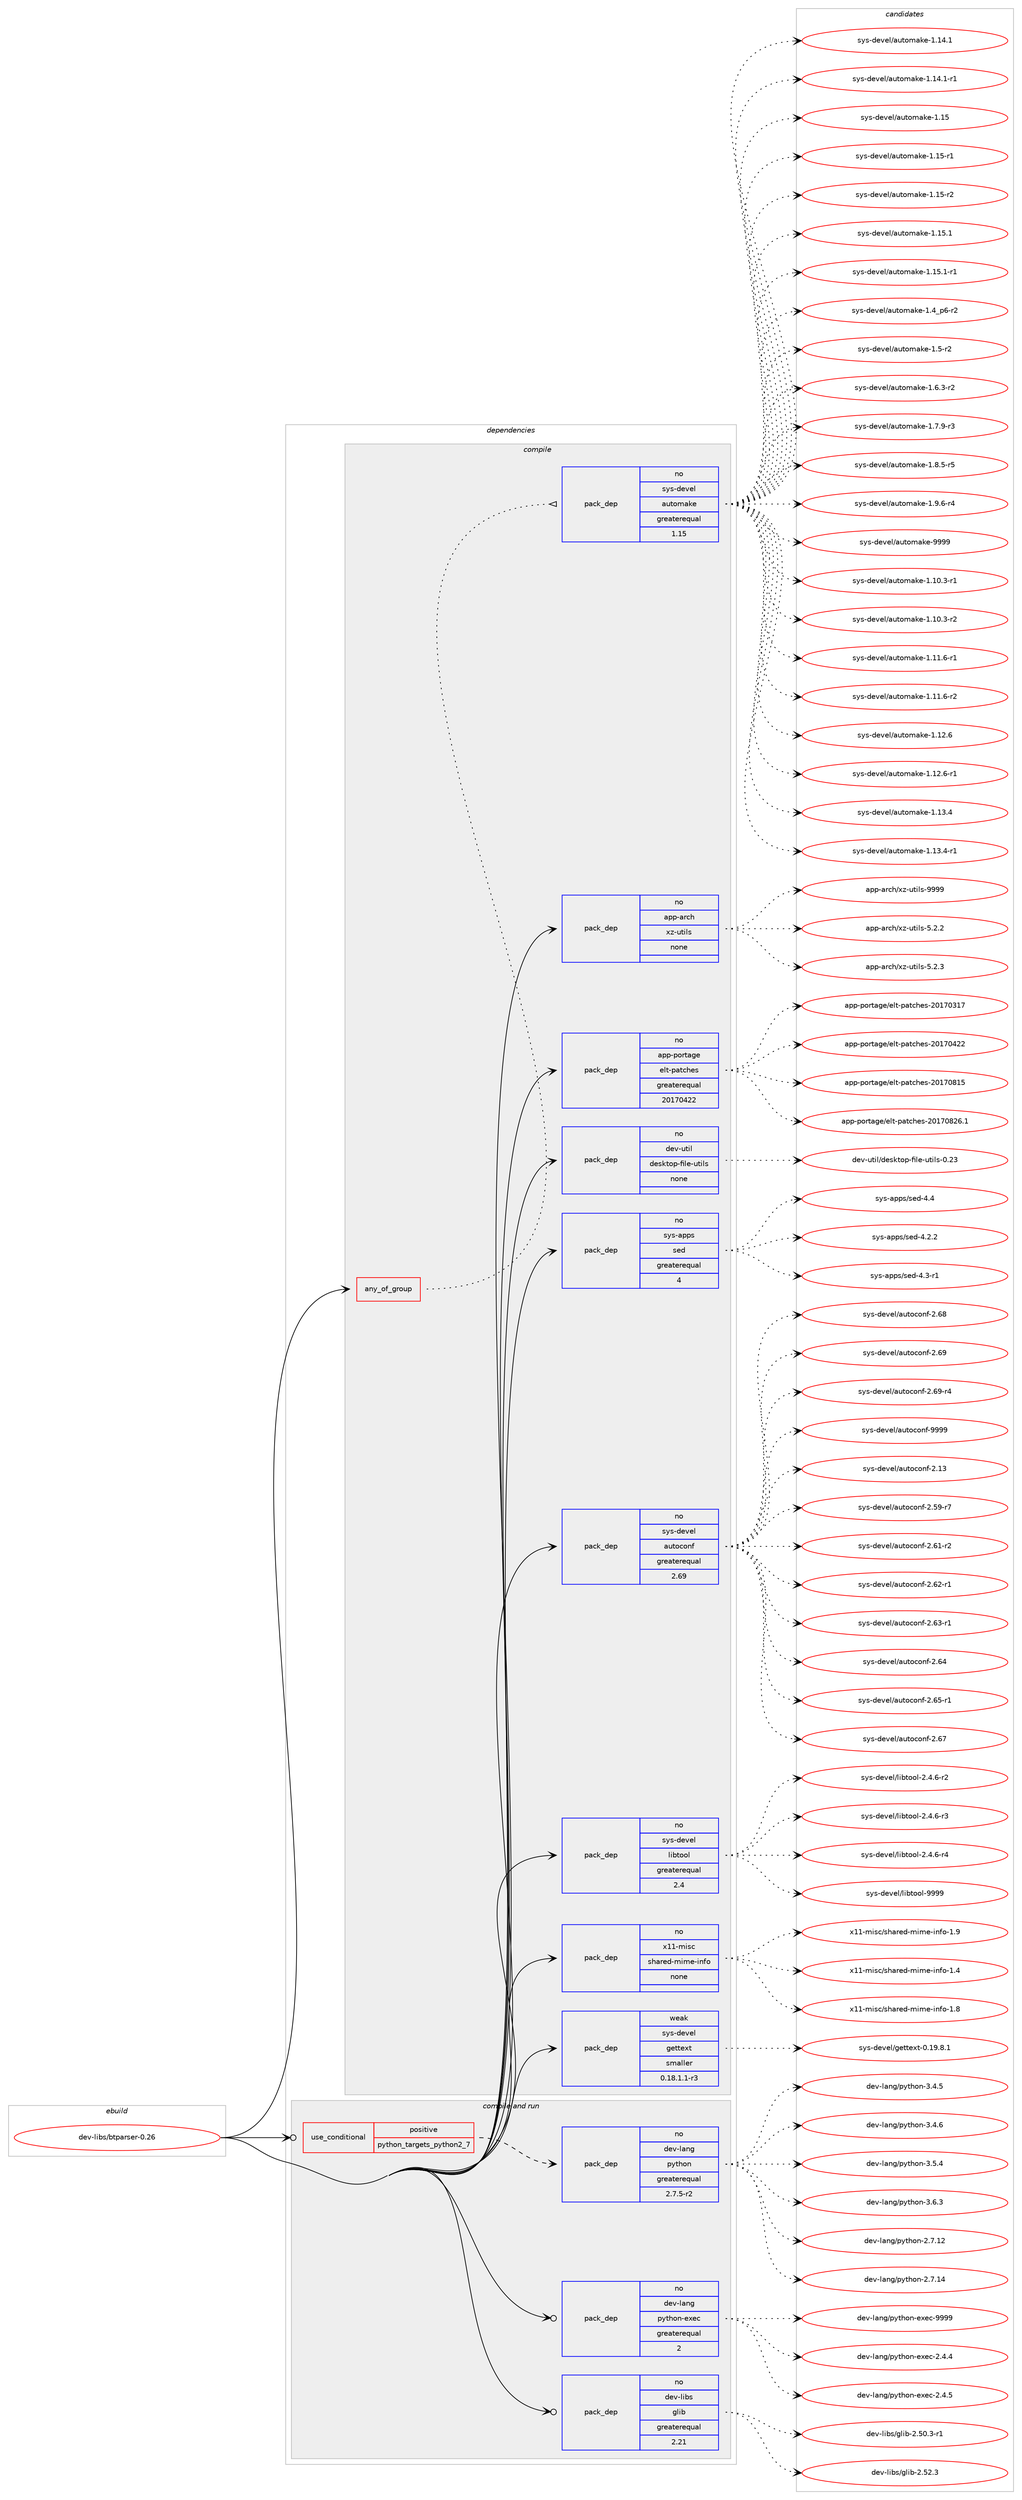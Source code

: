 digraph prolog {

# *************
# Graph options
# *************

newrank=true;
concentrate=true;
compound=true;
graph [rankdir=LR,fontname=Helvetica,fontsize=10,ranksep=1.5];#, ranksep=2.5, nodesep=0.2];
edge  [arrowhead=vee];
node  [fontname=Helvetica,fontsize=10];

# **********
# The ebuild
# **********

subgraph cluster_leftcol {
color=gray;
rank=same;
label=<<i>ebuild</i>>;
id [label="dev-libs/btparser-0.26", color=red, width=4, href="../dev-libs/btparser-0.26.svg"];
}

# ****************
# The dependencies
# ****************

subgraph cluster_midcol {
color=gray;
label=<<i>dependencies</i>>;
subgraph cluster_compile {
fillcolor="#eeeeee";
style=filled;
label=<<i>compile</i>>;
subgraph any3198 {
dependency111666 [label=<<TABLE BORDER="0" CELLBORDER="1" CELLSPACING="0" CELLPADDING="4"><TR><TD CELLPADDING="10">any_of_group</TD></TR></TABLE>>, shape=none, color=red];subgraph pack84162 {
dependency111667 [label=<<TABLE BORDER="0" CELLBORDER="1" CELLSPACING="0" CELLPADDING="4" WIDTH="220"><TR><TD ROWSPAN="6" CELLPADDING="30">pack_dep</TD></TR><TR><TD WIDTH="110">no</TD></TR><TR><TD>sys-devel</TD></TR><TR><TD>automake</TD></TR><TR><TD>greaterequal</TD></TR><TR><TD>1.15</TD></TR></TABLE>>, shape=none, color=blue];
}
dependency111666:e -> dependency111667:w [weight=20,style="dotted",arrowhead="oinv"];
}
id:e -> dependency111666:w [weight=20,style="solid",arrowhead="vee"];
subgraph pack84163 {
dependency111668 [label=<<TABLE BORDER="0" CELLBORDER="1" CELLSPACING="0" CELLPADDING="4" WIDTH="220"><TR><TD ROWSPAN="6" CELLPADDING="30">pack_dep</TD></TR><TR><TD WIDTH="110">no</TD></TR><TR><TD>app-arch</TD></TR><TR><TD>xz-utils</TD></TR><TR><TD>none</TD></TR><TR><TD></TD></TR></TABLE>>, shape=none, color=blue];
}
id:e -> dependency111668:w [weight=20,style="solid",arrowhead="vee"];
subgraph pack84164 {
dependency111669 [label=<<TABLE BORDER="0" CELLBORDER="1" CELLSPACING="0" CELLPADDING="4" WIDTH="220"><TR><TD ROWSPAN="6" CELLPADDING="30">pack_dep</TD></TR><TR><TD WIDTH="110">no</TD></TR><TR><TD>app-portage</TD></TR><TR><TD>elt-patches</TD></TR><TR><TD>greaterequal</TD></TR><TR><TD>20170422</TD></TR></TABLE>>, shape=none, color=blue];
}
id:e -> dependency111669:w [weight=20,style="solid",arrowhead="vee"];
subgraph pack84165 {
dependency111670 [label=<<TABLE BORDER="0" CELLBORDER="1" CELLSPACING="0" CELLPADDING="4" WIDTH="220"><TR><TD ROWSPAN="6" CELLPADDING="30">pack_dep</TD></TR><TR><TD WIDTH="110">no</TD></TR><TR><TD>dev-util</TD></TR><TR><TD>desktop-file-utils</TD></TR><TR><TD>none</TD></TR><TR><TD></TD></TR></TABLE>>, shape=none, color=blue];
}
id:e -> dependency111670:w [weight=20,style="solid",arrowhead="vee"];
subgraph pack84166 {
dependency111671 [label=<<TABLE BORDER="0" CELLBORDER="1" CELLSPACING="0" CELLPADDING="4" WIDTH="220"><TR><TD ROWSPAN="6" CELLPADDING="30">pack_dep</TD></TR><TR><TD WIDTH="110">no</TD></TR><TR><TD>sys-apps</TD></TR><TR><TD>sed</TD></TR><TR><TD>greaterequal</TD></TR><TR><TD>4</TD></TR></TABLE>>, shape=none, color=blue];
}
id:e -> dependency111671:w [weight=20,style="solid",arrowhead="vee"];
subgraph pack84167 {
dependency111672 [label=<<TABLE BORDER="0" CELLBORDER="1" CELLSPACING="0" CELLPADDING="4" WIDTH="220"><TR><TD ROWSPAN="6" CELLPADDING="30">pack_dep</TD></TR><TR><TD WIDTH="110">no</TD></TR><TR><TD>sys-devel</TD></TR><TR><TD>autoconf</TD></TR><TR><TD>greaterequal</TD></TR><TR><TD>2.69</TD></TR></TABLE>>, shape=none, color=blue];
}
id:e -> dependency111672:w [weight=20,style="solid",arrowhead="vee"];
subgraph pack84168 {
dependency111673 [label=<<TABLE BORDER="0" CELLBORDER="1" CELLSPACING="0" CELLPADDING="4" WIDTH="220"><TR><TD ROWSPAN="6" CELLPADDING="30">pack_dep</TD></TR><TR><TD WIDTH="110">no</TD></TR><TR><TD>sys-devel</TD></TR><TR><TD>libtool</TD></TR><TR><TD>greaterequal</TD></TR><TR><TD>2.4</TD></TR></TABLE>>, shape=none, color=blue];
}
id:e -> dependency111673:w [weight=20,style="solid",arrowhead="vee"];
subgraph pack84169 {
dependency111674 [label=<<TABLE BORDER="0" CELLBORDER="1" CELLSPACING="0" CELLPADDING="4" WIDTH="220"><TR><TD ROWSPAN="6" CELLPADDING="30">pack_dep</TD></TR><TR><TD WIDTH="110">no</TD></TR><TR><TD>x11-misc</TD></TR><TR><TD>shared-mime-info</TD></TR><TR><TD>none</TD></TR><TR><TD></TD></TR></TABLE>>, shape=none, color=blue];
}
id:e -> dependency111674:w [weight=20,style="solid",arrowhead="vee"];
subgraph pack84170 {
dependency111675 [label=<<TABLE BORDER="0" CELLBORDER="1" CELLSPACING="0" CELLPADDING="4" WIDTH="220"><TR><TD ROWSPAN="6" CELLPADDING="30">pack_dep</TD></TR><TR><TD WIDTH="110">weak</TD></TR><TR><TD>sys-devel</TD></TR><TR><TD>gettext</TD></TR><TR><TD>smaller</TD></TR><TR><TD>0.18.1.1-r3</TD></TR></TABLE>>, shape=none, color=blue];
}
id:e -> dependency111675:w [weight=20,style="solid",arrowhead="vee"];
}
subgraph cluster_compileandrun {
fillcolor="#eeeeee";
style=filled;
label=<<i>compile and run</i>>;
subgraph cond24276 {
dependency111676 [label=<<TABLE BORDER="0" CELLBORDER="1" CELLSPACING="0" CELLPADDING="4"><TR><TD ROWSPAN="3" CELLPADDING="10">use_conditional</TD></TR><TR><TD>positive</TD></TR><TR><TD>python_targets_python2_7</TD></TR></TABLE>>, shape=none, color=red];
subgraph pack84171 {
dependency111677 [label=<<TABLE BORDER="0" CELLBORDER="1" CELLSPACING="0" CELLPADDING="4" WIDTH="220"><TR><TD ROWSPAN="6" CELLPADDING="30">pack_dep</TD></TR><TR><TD WIDTH="110">no</TD></TR><TR><TD>dev-lang</TD></TR><TR><TD>python</TD></TR><TR><TD>greaterequal</TD></TR><TR><TD>2.7.5-r2</TD></TR></TABLE>>, shape=none, color=blue];
}
dependency111676:e -> dependency111677:w [weight=20,style="dashed",arrowhead="vee"];
}
id:e -> dependency111676:w [weight=20,style="solid",arrowhead="odotvee"];
subgraph pack84172 {
dependency111678 [label=<<TABLE BORDER="0" CELLBORDER="1" CELLSPACING="0" CELLPADDING="4" WIDTH="220"><TR><TD ROWSPAN="6" CELLPADDING="30">pack_dep</TD></TR><TR><TD WIDTH="110">no</TD></TR><TR><TD>dev-lang</TD></TR><TR><TD>python-exec</TD></TR><TR><TD>greaterequal</TD></TR><TR><TD>2</TD></TR></TABLE>>, shape=none, color=blue];
}
id:e -> dependency111678:w [weight=20,style="solid",arrowhead="odotvee"];
subgraph pack84173 {
dependency111679 [label=<<TABLE BORDER="0" CELLBORDER="1" CELLSPACING="0" CELLPADDING="4" WIDTH="220"><TR><TD ROWSPAN="6" CELLPADDING="30">pack_dep</TD></TR><TR><TD WIDTH="110">no</TD></TR><TR><TD>dev-libs</TD></TR><TR><TD>glib</TD></TR><TR><TD>greaterequal</TD></TR><TR><TD>2.21</TD></TR></TABLE>>, shape=none, color=blue];
}
id:e -> dependency111679:w [weight=20,style="solid",arrowhead="odotvee"];
}
subgraph cluster_run {
fillcolor="#eeeeee";
style=filled;
label=<<i>run</i>>;
}
}

# **************
# The candidates
# **************

subgraph cluster_choices {
rank=same;
color=gray;
label=<<i>candidates</i>>;

subgraph choice84162 {
color=black;
nodesep=1;
choice11512111545100101118101108479711711611110997107101454946494846514511449 [label="sys-devel/automake-1.10.3-r1", color=red, width=4,href="../sys-devel/automake-1.10.3-r1.svg"];
choice11512111545100101118101108479711711611110997107101454946494846514511450 [label="sys-devel/automake-1.10.3-r2", color=red, width=4,href="../sys-devel/automake-1.10.3-r2.svg"];
choice11512111545100101118101108479711711611110997107101454946494946544511449 [label="sys-devel/automake-1.11.6-r1", color=red, width=4,href="../sys-devel/automake-1.11.6-r1.svg"];
choice11512111545100101118101108479711711611110997107101454946494946544511450 [label="sys-devel/automake-1.11.6-r2", color=red, width=4,href="../sys-devel/automake-1.11.6-r2.svg"];
choice1151211154510010111810110847971171161111099710710145494649504654 [label="sys-devel/automake-1.12.6", color=red, width=4,href="../sys-devel/automake-1.12.6.svg"];
choice11512111545100101118101108479711711611110997107101454946495046544511449 [label="sys-devel/automake-1.12.6-r1", color=red, width=4,href="../sys-devel/automake-1.12.6-r1.svg"];
choice1151211154510010111810110847971171161111099710710145494649514652 [label="sys-devel/automake-1.13.4", color=red, width=4,href="../sys-devel/automake-1.13.4.svg"];
choice11512111545100101118101108479711711611110997107101454946495146524511449 [label="sys-devel/automake-1.13.4-r1", color=red, width=4,href="../sys-devel/automake-1.13.4-r1.svg"];
choice1151211154510010111810110847971171161111099710710145494649524649 [label="sys-devel/automake-1.14.1", color=red, width=4,href="../sys-devel/automake-1.14.1.svg"];
choice11512111545100101118101108479711711611110997107101454946495246494511449 [label="sys-devel/automake-1.14.1-r1", color=red, width=4,href="../sys-devel/automake-1.14.1-r1.svg"];
choice115121115451001011181011084797117116111109971071014549464953 [label="sys-devel/automake-1.15", color=red, width=4,href="../sys-devel/automake-1.15.svg"];
choice1151211154510010111810110847971171161111099710710145494649534511449 [label="sys-devel/automake-1.15-r1", color=red, width=4,href="../sys-devel/automake-1.15-r1.svg"];
choice1151211154510010111810110847971171161111099710710145494649534511450 [label="sys-devel/automake-1.15-r2", color=red, width=4,href="../sys-devel/automake-1.15-r2.svg"];
choice1151211154510010111810110847971171161111099710710145494649534649 [label="sys-devel/automake-1.15.1", color=red, width=4,href="../sys-devel/automake-1.15.1.svg"];
choice11512111545100101118101108479711711611110997107101454946495346494511449 [label="sys-devel/automake-1.15.1-r1", color=red, width=4,href="../sys-devel/automake-1.15.1-r1.svg"];
choice115121115451001011181011084797117116111109971071014549465295112544511450 [label="sys-devel/automake-1.4_p6-r2", color=red, width=4,href="../sys-devel/automake-1.4_p6-r2.svg"];
choice11512111545100101118101108479711711611110997107101454946534511450 [label="sys-devel/automake-1.5-r2", color=red, width=4,href="../sys-devel/automake-1.5-r2.svg"];
choice115121115451001011181011084797117116111109971071014549465446514511450 [label="sys-devel/automake-1.6.3-r2", color=red, width=4,href="../sys-devel/automake-1.6.3-r2.svg"];
choice115121115451001011181011084797117116111109971071014549465546574511451 [label="sys-devel/automake-1.7.9-r3", color=red, width=4,href="../sys-devel/automake-1.7.9-r3.svg"];
choice115121115451001011181011084797117116111109971071014549465646534511453 [label="sys-devel/automake-1.8.5-r5", color=red, width=4,href="../sys-devel/automake-1.8.5-r5.svg"];
choice115121115451001011181011084797117116111109971071014549465746544511452 [label="sys-devel/automake-1.9.6-r4", color=red, width=4,href="../sys-devel/automake-1.9.6-r4.svg"];
choice115121115451001011181011084797117116111109971071014557575757 [label="sys-devel/automake-9999", color=red, width=4,href="../sys-devel/automake-9999.svg"];
dependency111667:e -> choice11512111545100101118101108479711711611110997107101454946494846514511449:w [style=dotted,weight="100"];
dependency111667:e -> choice11512111545100101118101108479711711611110997107101454946494846514511450:w [style=dotted,weight="100"];
dependency111667:e -> choice11512111545100101118101108479711711611110997107101454946494946544511449:w [style=dotted,weight="100"];
dependency111667:e -> choice11512111545100101118101108479711711611110997107101454946494946544511450:w [style=dotted,weight="100"];
dependency111667:e -> choice1151211154510010111810110847971171161111099710710145494649504654:w [style=dotted,weight="100"];
dependency111667:e -> choice11512111545100101118101108479711711611110997107101454946495046544511449:w [style=dotted,weight="100"];
dependency111667:e -> choice1151211154510010111810110847971171161111099710710145494649514652:w [style=dotted,weight="100"];
dependency111667:e -> choice11512111545100101118101108479711711611110997107101454946495146524511449:w [style=dotted,weight="100"];
dependency111667:e -> choice1151211154510010111810110847971171161111099710710145494649524649:w [style=dotted,weight="100"];
dependency111667:e -> choice11512111545100101118101108479711711611110997107101454946495246494511449:w [style=dotted,weight="100"];
dependency111667:e -> choice115121115451001011181011084797117116111109971071014549464953:w [style=dotted,weight="100"];
dependency111667:e -> choice1151211154510010111810110847971171161111099710710145494649534511449:w [style=dotted,weight="100"];
dependency111667:e -> choice1151211154510010111810110847971171161111099710710145494649534511450:w [style=dotted,weight="100"];
dependency111667:e -> choice1151211154510010111810110847971171161111099710710145494649534649:w [style=dotted,weight="100"];
dependency111667:e -> choice11512111545100101118101108479711711611110997107101454946495346494511449:w [style=dotted,weight="100"];
dependency111667:e -> choice115121115451001011181011084797117116111109971071014549465295112544511450:w [style=dotted,weight="100"];
dependency111667:e -> choice11512111545100101118101108479711711611110997107101454946534511450:w [style=dotted,weight="100"];
dependency111667:e -> choice115121115451001011181011084797117116111109971071014549465446514511450:w [style=dotted,weight="100"];
dependency111667:e -> choice115121115451001011181011084797117116111109971071014549465546574511451:w [style=dotted,weight="100"];
dependency111667:e -> choice115121115451001011181011084797117116111109971071014549465646534511453:w [style=dotted,weight="100"];
dependency111667:e -> choice115121115451001011181011084797117116111109971071014549465746544511452:w [style=dotted,weight="100"];
dependency111667:e -> choice115121115451001011181011084797117116111109971071014557575757:w [style=dotted,weight="100"];
}
subgraph choice84163 {
color=black;
nodesep=1;
choice971121124597114991044712012245117116105108115455346504650 [label="app-arch/xz-utils-5.2.2", color=red, width=4,href="../app-arch/xz-utils-5.2.2.svg"];
choice971121124597114991044712012245117116105108115455346504651 [label="app-arch/xz-utils-5.2.3", color=red, width=4,href="../app-arch/xz-utils-5.2.3.svg"];
choice9711211245971149910447120122451171161051081154557575757 [label="app-arch/xz-utils-9999", color=red, width=4,href="../app-arch/xz-utils-9999.svg"];
dependency111668:e -> choice971121124597114991044712012245117116105108115455346504650:w [style=dotted,weight="100"];
dependency111668:e -> choice971121124597114991044712012245117116105108115455346504651:w [style=dotted,weight="100"];
dependency111668:e -> choice9711211245971149910447120122451171161051081154557575757:w [style=dotted,weight="100"];
}
subgraph choice84164 {
color=black;
nodesep=1;
choice97112112451121111141169710310147101108116451129711699104101115455048495548514955 [label="app-portage/elt-patches-20170317", color=red, width=4,href="../app-portage/elt-patches-20170317.svg"];
choice97112112451121111141169710310147101108116451129711699104101115455048495548525050 [label="app-portage/elt-patches-20170422", color=red, width=4,href="../app-portage/elt-patches-20170422.svg"];
choice97112112451121111141169710310147101108116451129711699104101115455048495548564953 [label="app-portage/elt-patches-20170815", color=red, width=4,href="../app-portage/elt-patches-20170815.svg"];
choice971121124511211111411697103101471011081164511297116991041011154550484955485650544649 [label="app-portage/elt-patches-20170826.1", color=red, width=4,href="../app-portage/elt-patches-20170826.1.svg"];
dependency111669:e -> choice97112112451121111141169710310147101108116451129711699104101115455048495548514955:w [style=dotted,weight="100"];
dependency111669:e -> choice97112112451121111141169710310147101108116451129711699104101115455048495548525050:w [style=dotted,weight="100"];
dependency111669:e -> choice97112112451121111141169710310147101108116451129711699104101115455048495548564953:w [style=dotted,weight="100"];
dependency111669:e -> choice971121124511211111411697103101471011081164511297116991041011154550484955485650544649:w [style=dotted,weight="100"];
}
subgraph choice84165 {
color=black;
nodesep=1;
choice100101118451171161051084710010111510711611111245102105108101451171161051081154548465051 [label="dev-util/desktop-file-utils-0.23", color=red, width=4,href="../dev-util/desktop-file-utils-0.23.svg"];
dependency111670:e -> choice100101118451171161051084710010111510711611111245102105108101451171161051081154548465051:w [style=dotted,weight="100"];
}
subgraph choice84166 {
color=black;
nodesep=1;
choice115121115459711211211547115101100455246504650 [label="sys-apps/sed-4.2.2", color=red, width=4,href="../sys-apps/sed-4.2.2.svg"];
choice115121115459711211211547115101100455246514511449 [label="sys-apps/sed-4.3-r1", color=red, width=4,href="../sys-apps/sed-4.3-r1.svg"];
choice11512111545971121121154711510110045524652 [label="sys-apps/sed-4.4", color=red, width=4,href="../sys-apps/sed-4.4.svg"];
dependency111671:e -> choice115121115459711211211547115101100455246504650:w [style=dotted,weight="100"];
dependency111671:e -> choice115121115459711211211547115101100455246514511449:w [style=dotted,weight="100"];
dependency111671:e -> choice11512111545971121121154711510110045524652:w [style=dotted,weight="100"];
}
subgraph choice84167 {
color=black;
nodesep=1;
choice115121115451001011181011084797117116111991111101024550464951 [label="sys-devel/autoconf-2.13", color=red, width=4,href="../sys-devel/autoconf-2.13.svg"];
choice1151211154510010111810110847971171161119911111010245504653574511455 [label="sys-devel/autoconf-2.59-r7", color=red, width=4,href="../sys-devel/autoconf-2.59-r7.svg"];
choice1151211154510010111810110847971171161119911111010245504654494511450 [label="sys-devel/autoconf-2.61-r2", color=red, width=4,href="../sys-devel/autoconf-2.61-r2.svg"];
choice1151211154510010111810110847971171161119911111010245504654504511449 [label="sys-devel/autoconf-2.62-r1", color=red, width=4,href="../sys-devel/autoconf-2.62-r1.svg"];
choice1151211154510010111810110847971171161119911111010245504654514511449 [label="sys-devel/autoconf-2.63-r1", color=red, width=4,href="../sys-devel/autoconf-2.63-r1.svg"];
choice115121115451001011181011084797117116111991111101024550465452 [label="sys-devel/autoconf-2.64", color=red, width=4,href="../sys-devel/autoconf-2.64.svg"];
choice1151211154510010111810110847971171161119911111010245504654534511449 [label="sys-devel/autoconf-2.65-r1", color=red, width=4,href="../sys-devel/autoconf-2.65-r1.svg"];
choice115121115451001011181011084797117116111991111101024550465455 [label="sys-devel/autoconf-2.67", color=red, width=4,href="../sys-devel/autoconf-2.67.svg"];
choice115121115451001011181011084797117116111991111101024550465456 [label="sys-devel/autoconf-2.68", color=red, width=4,href="../sys-devel/autoconf-2.68.svg"];
choice115121115451001011181011084797117116111991111101024550465457 [label="sys-devel/autoconf-2.69", color=red, width=4,href="../sys-devel/autoconf-2.69.svg"];
choice1151211154510010111810110847971171161119911111010245504654574511452 [label="sys-devel/autoconf-2.69-r4", color=red, width=4,href="../sys-devel/autoconf-2.69-r4.svg"];
choice115121115451001011181011084797117116111991111101024557575757 [label="sys-devel/autoconf-9999", color=red, width=4,href="../sys-devel/autoconf-9999.svg"];
dependency111672:e -> choice115121115451001011181011084797117116111991111101024550464951:w [style=dotted,weight="100"];
dependency111672:e -> choice1151211154510010111810110847971171161119911111010245504653574511455:w [style=dotted,weight="100"];
dependency111672:e -> choice1151211154510010111810110847971171161119911111010245504654494511450:w [style=dotted,weight="100"];
dependency111672:e -> choice1151211154510010111810110847971171161119911111010245504654504511449:w [style=dotted,weight="100"];
dependency111672:e -> choice1151211154510010111810110847971171161119911111010245504654514511449:w [style=dotted,weight="100"];
dependency111672:e -> choice115121115451001011181011084797117116111991111101024550465452:w [style=dotted,weight="100"];
dependency111672:e -> choice1151211154510010111810110847971171161119911111010245504654534511449:w [style=dotted,weight="100"];
dependency111672:e -> choice115121115451001011181011084797117116111991111101024550465455:w [style=dotted,weight="100"];
dependency111672:e -> choice115121115451001011181011084797117116111991111101024550465456:w [style=dotted,weight="100"];
dependency111672:e -> choice115121115451001011181011084797117116111991111101024550465457:w [style=dotted,weight="100"];
dependency111672:e -> choice1151211154510010111810110847971171161119911111010245504654574511452:w [style=dotted,weight="100"];
dependency111672:e -> choice115121115451001011181011084797117116111991111101024557575757:w [style=dotted,weight="100"];
}
subgraph choice84168 {
color=black;
nodesep=1;
choice1151211154510010111810110847108105981161111111084550465246544511450 [label="sys-devel/libtool-2.4.6-r2", color=red, width=4,href="../sys-devel/libtool-2.4.6-r2.svg"];
choice1151211154510010111810110847108105981161111111084550465246544511451 [label="sys-devel/libtool-2.4.6-r3", color=red, width=4,href="../sys-devel/libtool-2.4.6-r3.svg"];
choice1151211154510010111810110847108105981161111111084550465246544511452 [label="sys-devel/libtool-2.4.6-r4", color=red, width=4,href="../sys-devel/libtool-2.4.6-r4.svg"];
choice1151211154510010111810110847108105981161111111084557575757 [label="sys-devel/libtool-9999", color=red, width=4,href="../sys-devel/libtool-9999.svg"];
dependency111673:e -> choice1151211154510010111810110847108105981161111111084550465246544511450:w [style=dotted,weight="100"];
dependency111673:e -> choice1151211154510010111810110847108105981161111111084550465246544511451:w [style=dotted,weight="100"];
dependency111673:e -> choice1151211154510010111810110847108105981161111111084550465246544511452:w [style=dotted,weight="100"];
dependency111673:e -> choice1151211154510010111810110847108105981161111111084557575757:w [style=dotted,weight="100"];
}
subgraph choice84169 {
color=black;
nodesep=1;
choice120494945109105115994711510497114101100451091051091014510511010211145494652 [label="x11-misc/shared-mime-info-1.4", color=red, width=4,href="../x11-misc/shared-mime-info-1.4.svg"];
choice120494945109105115994711510497114101100451091051091014510511010211145494656 [label="x11-misc/shared-mime-info-1.8", color=red, width=4,href="../x11-misc/shared-mime-info-1.8.svg"];
choice120494945109105115994711510497114101100451091051091014510511010211145494657 [label="x11-misc/shared-mime-info-1.9", color=red, width=4,href="../x11-misc/shared-mime-info-1.9.svg"];
dependency111674:e -> choice120494945109105115994711510497114101100451091051091014510511010211145494652:w [style=dotted,weight="100"];
dependency111674:e -> choice120494945109105115994711510497114101100451091051091014510511010211145494656:w [style=dotted,weight="100"];
dependency111674:e -> choice120494945109105115994711510497114101100451091051091014510511010211145494657:w [style=dotted,weight="100"];
}
subgraph choice84170 {
color=black;
nodesep=1;
choice1151211154510010111810110847103101116116101120116454846495746564649 [label="sys-devel/gettext-0.19.8.1", color=red, width=4,href="../sys-devel/gettext-0.19.8.1.svg"];
dependency111675:e -> choice1151211154510010111810110847103101116116101120116454846495746564649:w [style=dotted,weight="100"];
}
subgraph choice84171 {
color=black;
nodesep=1;
choice10010111845108971101034711212111610411111045504655464950 [label="dev-lang/python-2.7.12", color=red, width=4,href="../dev-lang/python-2.7.12.svg"];
choice10010111845108971101034711212111610411111045504655464952 [label="dev-lang/python-2.7.14", color=red, width=4,href="../dev-lang/python-2.7.14.svg"];
choice100101118451089711010347112121116104111110455146524653 [label="dev-lang/python-3.4.5", color=red, width=4,href="../dev-lang/python-3.4.5.svg"];
choice100101118451089711010347112121116104111110455146524654 [label="dev-lang/python-3.4.6", color=red, width=4,href="../dev-lang/python-3.4.6.svg"];
choice100101118451089711010347112121116104111110455146534652 [label="dev-lang/python-3.5.4", color=red, width=4,href="../dev-lang/python-3.5.4.svg"];
choice100101118451089711010347112121116104111110455146544651 [label="dev-lang/python-3.6.3", color=red, width=4,href="../dev-lang/python-3.6.3.svg"];
dependency111677:e -> choice10010111845108971101034711212111610411111045504655464950:w [style=dotted,weight="100"];
dependency111677:e -> choice10010111845108971101034711212111610411111045504655464952:w [style=dotted,weight="100"];
dependency111677:e -> choice100101118451089711010347112121116104111110455146524653:w [style=dotted,weight="100"];
dependency111677:e -> choice100101118451089711010347112121116104111110455146524654:w [style=dotted,weight="100"];
dependency111677:e -> choice100101118451089711010347112121116104111110455146534652:w [style=dotted,weight="100"];
dependency111677:e -> choice100101118451089711010347112121116104111110455146544651:w [style=dotted,weight="100"];
}
subgraph choice84172 {
color=black;
nodesep=1;
choice1001011184510897110103471121211161041111104510112010199455046524652 [label="dev-lang/python-exec-2.4.4", color=red, width=4,href="../dev-lang/python-exec-2.4.4.svg"];
choice1001011184510897110103471121211161041111104510112010199455046524653 [label="dev-lang/python-exec-2.4.5", color=red, width=4,href="../dev-lang/python-exec-2.4.5.svg"];
choice10010111845108971101034711212111610411111045101120101994557575757 [label="dev-lang/python-exec-9999", color=red, width=4,href="../dev-lang/python-exec-9999.svg"];
dependency111678:e -> choice1001011184510897110103471121211161041111104510112010199455046524652:w [style=dotted,weight="100"];
dependency111678:e -> choice1001011184510897110103471121211161041111104510112010199455046524653:w [style=dotted,weight="100"];
dependency111678:e -> choice10010111845108971101034711212111610411111045101120101994557575757:w [style=dotted,weight="100"];
}
subgraph choice84173 {
color=black;
nodesep=1;
choice10010111845108105981154710310810598455046534846514511449 [label="dev-libs/glib-2.50.3-r1", color=red, width=4,href="../dev-libs/glib-2.50.3-r1.svg"];
choice1001011184510810598115471031081059845504653504651 [label="dev-libs/glib-2.52.3", color=red, width=4,href="../dev-libs/glib-2.52.3.svg"];
dependency111679:e -> choice10010111845108105981154710310810598455046534846514511449:w [style=dotted,weight="100"];
dependency111679:e -> choice1001011184510810598115471031081059845504653504651:w [style=dotted,weight="100"];
}
}

}
